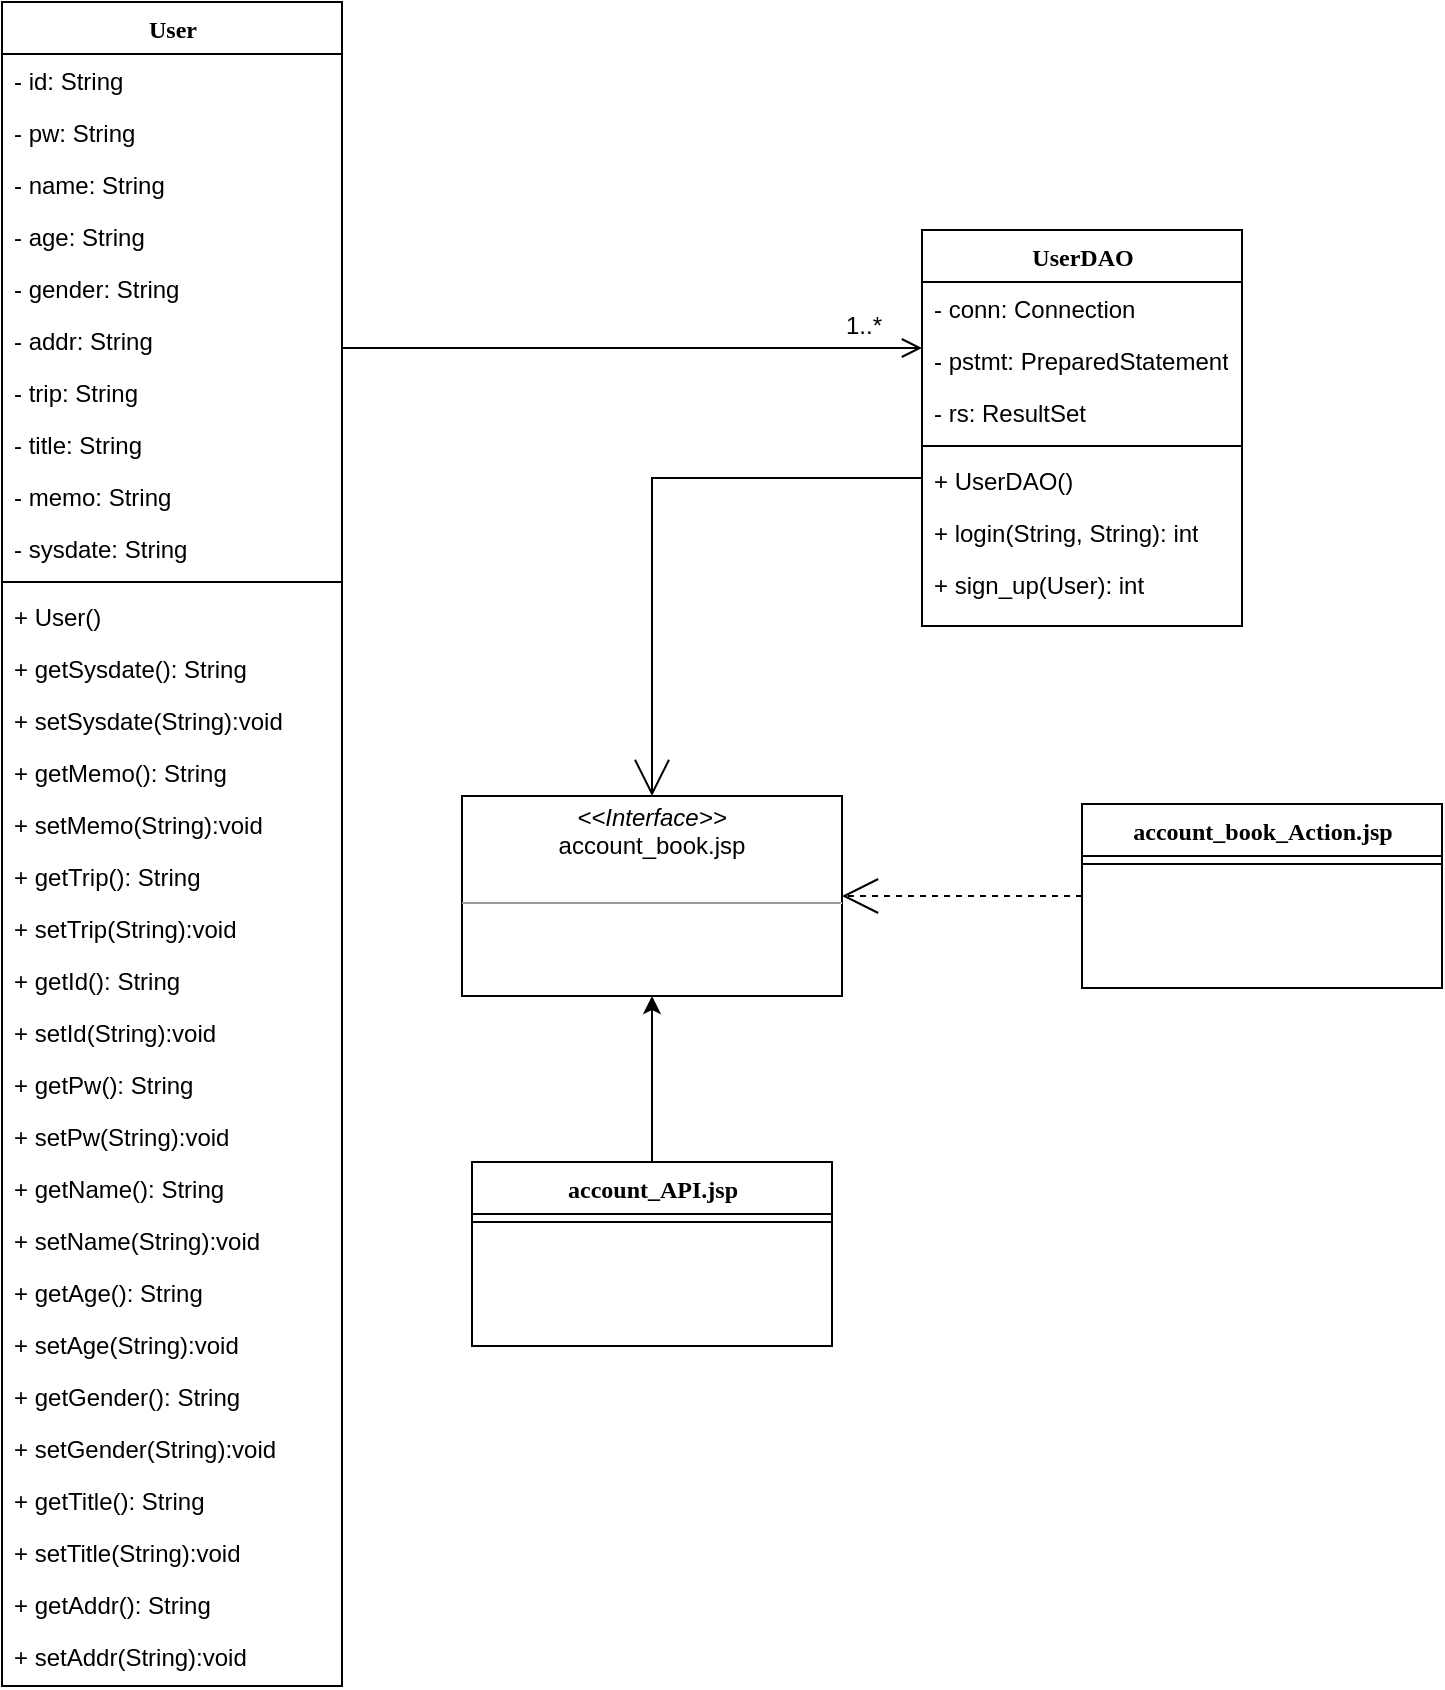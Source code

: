 <mxfile version="12.2.6" type="device" pages="1"><diagram name="Page-1" id="6133507b-19e7-1e82-6fc7-422aa6c4b21f"><mxGraphModel dx="1131" dy="1307" grid="1" gridSize="10" guides="1" tooltips="1" connect="1" arrows="1" fold="1" page="1" pageScale="1" pageWidth="1100" pageHeight="850" background="#ffffff" math="0" shadow="0"><root><mxCell id="0"/><mxCell id="1" parent="0"/><mxCell id="b94bc138ca980ef-12" style="edgeStyle=orthogonalEdgeStyle;rounded=0;html=1;dashed=1;labelBackgroundColor=none;startArrow=none;startFill=0;startSize=8;endArrow=open;endFill=0;endSize=16;fontFamily=Verdana;fontSize=12;" parent="1" source="78961159f06e98e8-69" target="b94bc138ca980ef-1" edge="1"><mxGeometry relative="1" as="geometry"/></mxCell><mxCell id="78961159f06e98e8-69" value="account_book_Action.jsp" style="swimlane;html=1;fontStyle=1;align=center;verticalAlign=top;childLayout=stackLayout;horizontal=1;startSize=26;horizontalStack=0;resizeParent=1;resizeLast=0;collapsible=1;marginBottom=0;swimlaneFillColor=#ffffff;rounded=0;shadow=0;comic=0;labelBackgroundColor=none;strokeWidth=1;fillColor=none;fontFamily=Verdana;fontSize=12" parent="1" vertex="1"><mxGeometry x="580" y="141" width="180" height="92" as="geometry"/></mxCell><mxCell id="78961159f06e98e8-77" value="" style="line;html=1;strokeWidth=1;fillColor=none;align=left;verticalAlign=middle;spacingTop=-1;spacingLeft=3;spacingRight=3;rotatable=0;labelPosition=right;points=[];portConstraint=eastwest;" parent="78961159f06e98e8-69" vertex="1"><mxGeometry y="26" width="180" height="8" as="geometry"/></mxCell><mxCell id="b94bc138ca980ef-1" value="&lt;p style=&quot;margin: 0px ; margin-top: 4px ; text-align: center&quot;&gt;&lt;i&gt;&amp;lt;&amp;lt;Interface&amp;gt;&amp;gt;&lt;/i&gt;&lt;br&gt;account_book.jsp&lt;/p&gt;&lt;p style=&quot;margin: 0px ; margin-left: 4px&quot;&gt;&lt;br&gt;&lt;/p&gt;&lt;hr size=&quot;1&quot;&gt;&lt;p style=&quot;margin: 0px ; margin-left: 4px&quot;&gt;&lt;br&gt;&lt;/p&gt;" style="verticalAlign=top;align=left;overflow=fill;fontSize=12;fontFamily=Helvetica;html=1;rounded=0;shadow=0;comic=0;labelBackgroundColor=none;strokeWidth=1" parent="1" vertex="1"><mxGeometry x="270" y="137" width="190" height="100" as="geometry"/></mxCell><mxCell id="-5scELWa-wO_Z14W5vIs-2" value="User" style="swimlane;html=1;fontStyle=1;align=center;verticalAlign=top;childLayout=stackLayout;horizontal=1;startSize=26;horizontalStack=0;resizeParent=1;resizeLast=0;collapsible=1;marginBottom=0;swimlaneFillColor=#ffffff;rounded=0;shadow=0;comic=0;labelBackgroundColor=none;strokeWidth=1;fillColor=none;fontFamily=Verdana;fontSize=12" vertex="1" parent="1"><mxGeometry x="40" y="-260" width="170" height="842" as="geometry"/></mxCell><mxCell id="-5scELWa-wO_Z14W5vIs-3" value="- id: String" style="text;html=1;strokeColor=none;fillColor=none;align=left;verticalAlign=top;spacingLeft=4;spacingRight=4;whiteSpace=wrap;overflow=hidden;rotatable=0;points=[[0,0.5],[1,0.5]];portConstraint=eastwest;" vertex="1" parent="-5scELWa-wO_Z14W5vIs-2"><mxGeometry y="26" width="170" height="26" as="geometry"/></mxCell><mxCell id="-5scELWa-wO_Z14W5vIs-4" value="- pw: String" style="text;html=1;strokeColor=none;fillColor=none;align=left;verticalAlign=top;spacingLeft=4;spacingRight=4;whiteSpace=wrap;overflow=hidden;rotatable=0;points=[[0,0.5],[1,0.5]];portConstraint=eastwest;" vertex="1" parent="-5scELWa-wO_Z14W5vIs-2"><mxGeometry y="52" width="170" height="26" as="geometry"/></mxCell><mxCell id="-5scELWa-wO_Z14W5vIs-5" value="- name: String" style="text;html=1;strokeColor=none;fillColor=none;align=left;verticalAlign=top;spacingLeft=4;spacingRight=4;whiteSpace=wrap;overflow=hidden;rotatable=0;points=[[0,0.5],[1,0.5]];portConstraint=eastwest;" vertex="1" parent="-5scELWa-wO_Z14W5vIs-2"><mxGeometry y="78" width="170" height="26" as="geometry"/></mxCell><mxCell id="-5scELWa-wO_Z14W5vIs-6" value="- age: String" style="text;html=1;strokeColor=none;fillColor=none;align=left;verticalAlign=top;spacingLeft=4;spacingRight=4;whiteSpace=wrap;overflow=hidden;rotatable=0;points=[[0,0.5],[1,0.5]];portConstraint=eastwest;" vertex="1" parent="-5scELWa-wO_Z14W5vIs-2"><mxGeometry y="104" width="170" height="26" as="geometry"/></mxCell><mxCell id="-5scELWa-wO_Z14W5vIs-7" value="- gender: String" style="text;html=1;strokeColor=none;fillColor=none;align=left;verticalAlign=top;spacingLeft=4;spacingRight=4;whiteSpace=wrap;overflow=hidden;rotatable=0;points=[[0,0.5],[1,0.5]];portConstraint=eastwest;" vertex="1" parent="-5scELWa-wO_Z14W5vIs-2"><mxGeometry y="130" width="170" height="26" as="geometry"/></mxCell><mxCell id="-5scELWa-wO_Z14W5vIs-8" value="- addr: String" style="text;html=1;strokeColor=none;fillColor=none;align=left;verticalAlign=top;spacingLeft=4;spacingRight=4;whiteSpace=wrap;overflow=hidden;rotatable=0;points=[[0,0.5],[1,0.5]];portConstraint=eastwest;" vertex="1" parent="-5scELWa-wO_Z14W5vIs-2"><mxGeometry y="156" width="170" height="26" as="geometry"/></mxCell><mxCell id="-5scELWa-wO_Z14W5vIs-9" value="- trip: String" style="text;html=1;strokeColor=none;fillColor=none;align=left;verticalAlign=top;spacingLeft=4;spacingRight=4;whiteSpace=wrap;overflow=hidden;rotatable=0;points=[[0,0.5],[1,0.5]];portConstraint=eastwest;" vertex="1" parent="-5scELWa-wO_Z14W5vIs-2"><mxGeometry y="182" width="170" height="26" as="geometry"/></mxCell><mxCell id="-5scELWa-wO_Z14W5vIs-10" value="- title: String" style="text;html=1;strokeColor=none;fillColor=none;align=left;verticalAlign=top;spacingLeft=4;spacingRight=4;whiteSpace=wrap;overflow=hidden;rotatable=0;points=[[0,0.5],[1,0.5]];portConstraint=eastwest;" vertex="1" parent="-5scELWa-wO_Z14W5vIs-2"><mxGeometry y="208" width="170" height="26" as="geometry"/></mxCell><mxCell id="-5scELWa-wO_Z14W5vIs-11" value="- memo: String" style="text;html=1;strokeColor=none;fillColor=none;align=left;verticalAlign=top;spacingLeft=4;spacingRight=4;whiteSpace=wrap;overflow=hidden;rotatable=0;points=[[0,0.5],[1,0.5]];portConstraint=eastwest;" vertex="1" parent="-5scELWa-wO_Z14W5vIs-2"><mxGeometry y="234" width="170" height="26" as="geometry"/></mxCell><mxCell id="-5scELWa-wO_Z14W5vIs-12" value="- sysdate: String" style="text;html=1;strokeColor=none;fillColor=none;align=left;verticalAlign=top;spacingLeft=4;spacingRight=4;whiteSpace=wrap;overflow=hidden;rotatable=0;points=[[0,0.5],[1,0.5]];portConstraint=eastwest;" vertex="1" parent="-5scELWa-wO_Z14W5vIs-2"><mxGeometry y="260" width="170" height="26" as="geometry"/></mxCell><mxCell id="-5scELWa-wO_Z14W5vIs-13" value="" style="line;html=1;strokeWidth=1;fillColor=none;align=left;verticalAlign=middle;spacingTop=-1;spacingLeft=3;spacingRight=3;rotatable=0;labelPosition=right;points=[];portConstraint=eastwest;" vertex="1" parent="-5scELWa-wO_Z14W5vIs-2"><mxGeometry y="286" width="170" height="8" as="geometry"/></mxCell><mxCell id="-5scELWa-wO_Z14W5vIs-14" value="+ User()" style="text;html=1;strokeColor=none;fillColor=none;align=left;verticalAlign=top;spacingLeft=4;spacingRight=4;whiteSpace=wrap;overflow=hidden;rotatable=0;points=[[0,0.5],[1,0.5]];portConstraint=eastwest;" vertex="1" parent="-5scELWa-wO_Z14W5vIs-2"><mxGeometry y="294" width="170" height="26" as="geometry"/></mxCell><mxCell id="-5scELWa-wO_Z14W5vIs-15" value="+ getSysdate(): String" style="text;html=1;strokeColor=none;fillColor=none;align=left;verticalAlign=top;spacingLeft=4;spacingRight=4;whiteSpace=wrap;overflow=hidden;rotatable=0;points=[[0,0.5],[1,0.5]];portConstraint=eastwest;" vertex="1" parent="-5scELWa-wO_Z14W5vIs-2"><mxGeometry y="320" width="170" height="26" as="geometry"/></mxCell><mxCell id="-5scELWa-wO_Z14W5vIs-16" value="+ setSysdate(String):void" style="text;html=1;strokeColor=none;fillColor=none;align=left;verticalAlign=top;spacingLeft=4;spacingRight=4;whiteSpace=wrap;overflow=hidden;rotatable=0;points=[[0,0.5],[1,0.5]];portConstraint=eastwest;" vertex="1" parent="-5scELWa-wO_Z14W5vIs-2"><mxGeometry y="346" width="170" height="26" as="geometry"/></mxCell><mxCell id="-5scELWa-wO_Z14W5vIs-17" value="+ getMemo(): String" style="text;html=1;strokeColor=none;fillColor=none;align=left;verticalAlign=top;spacingLeft=4;spacingRight=4;whiteSpace=wrap;overflow=hidden;rotatable=0;points=[[0,0.5],[1,0.5]];portConstraint=eastwest;" vertex="1" parent="-5scELWa-wO_Z14W5vIs-2"><mxGeometry y="372" width="170" height="26" as="geometry"/></mxCell><mxCell id="-5scELWa-wO_Z14W5vIs-18" value="+ setMemo(String):void" style="text;html=1;strokeColor=none;fillColor=none;align=left;verticalAlign=top;spacingLeft=4;spacingRight=4;whiteSpace=wrap;overflow=hidden;rotatable=0;points=[[0,0.5],[1,0.5]];portConstraint=eastwest;" vertex="1" parent="-5scELWa-wO_Z14W5vIs-2"><mxGeometry y="398" width="170" height="26" as="geometry"/></mxCell><mxCell id="-5scELWa-wO_Z14W5vIs-19" value="+ getTrip(): String" style="text;html=1;strokeColor=none;fillColor=none;align=left;verticalAlign=top;spacingLeft=4;spacingRight=4;whiteSpace=wrap;overflow=hidden;rotatable=0;points=[[0,0.5],[1,0.5]];portConstraint=eastwest;" vertex="1" parent="-5scELWa-wO_Z14W5vIs-2"><mxGeometry y="424" width="170" height="26" as="geometry"/></mxCell><mxCell id="-5scELWa-wO_Z14W5vIs-20" value="+ setTrip(String):void" style="text;html=1;strokeColor=none;fillColor=none;align=left;verticalAlign=top;spacingLeft=4;spacingRight=4;whiteSpace=wrap;overflow=hidden;rotatable=0;points=[[0,0.5],[1,0.5]];portConstraint=eastwest;" vertex="1" parent="-5scELWa-wO_Z14W5vIs-2"><mxGeometry y="450" width="170" height="26" as="geometry"/></mxCell><mxCell id="-5scELWa-wO_Z14W5vIs-21" value="+ getId(): String" style="text;html=1;strokeColor=none;fillColor=none;align=left;verticalAlign=top;spacingLeft=4;spacingRight=4;whiteSpace=wrap;overflow=hidden;rotatable=0;points=[[0,0.5],[1,0.5]];portConstraint=eastwest;" vertex="1" parent="-5scELWa-wO_Z14W5vIs-2"><mxGeometry y="476" width="170" height="26" as="geometry"/></mxCell><mxCell id="-5scELWa-wO_Z14W5vIs-22" value="+ setId(String):void" style="text;html=1;strokeColor=none;fillColor=none;align=left;verticalAlign=top;spacingLeft=4;spacingRight=4;whiteSpace=wrap;overflow=hidden;rotatable=0;points=[[0,0.5],[1,0.5]];portConstraint=eastwest;" vertex="1" parent="-5scELWa-wO_Z14W5vIs-2"><mxGeometry y="502" width="170" height="26" as="geometry"/></mxCell><mxCell id="-5scELWa-wO_Z14W5vIs-23" value="+ getPw(): String" style="text;html=1;strokeColor=none;fillColor=none;align=left;verticalAlign=top;spacingLeft=4;spacingRight=4;whiteSpace=wrap;overflow=hidden;rotatable=0;points=[[0,0.5],[1,0.5]];portConstraint=eastwest;" vertex="1" parent="-5scELWa-wO_Z14W5vIs-2"><mxGeometry y="528" width="170" height="26" as="geometry"/></mxCell><mxCell id="-5scELWa-wO_Z14W5vIs-24" value="+ setPw(String):void" style="text;html=1;strokeColor=none;fillColor=none;align=left;verticalAlign=top;spacingLeft=4;spacingRight=4;whiteSpace=wrap;overflow=hidden;rotatable=0;points=[[0,0.5],[1,0.5]];portConstraint=eastwest;" vertex="1" parent="-5scELWa-wO_Z14W5vIs-2"><mxGeometry y="554" width="170" height="26" as="geometry"/></mxCell><mxCell id="-5scELWa-wO_Z14W5vIs-25" value="+ getName(): String" style="text;html=1;strokeColor=none;fillColor=none;align=left;verticalAlign=top;spacingLeft=4;spacingRight=4;whiteSpace=wrap;overflow=hidden;rotatable=0;points=[[0,0.5],[1,0.5]];portConstraint=eastwest;" vertex="1" parent="-5scELWa-wO_Z14W5vIs-2"><mxGeometry y="580" width="170" height="26" as="geometry"/></mxCell><mxCell id="-5scELWa-wO_Z14W5vIs-26" value="+ setName(String):void" style="text;html=1;strokeColor=none;fillColor=none;align=left;verticalAlign=top;spacingLeft=4;spacingRight=4;whiteSpace=wrap;overflow=hidden;rotatable=0;points=[[0,0.5],[1,0.5]];portConstraint=eastwest;" vertex="1" parent="-5scELWa-wO_Z14W5vIs-2"><mxGeometry y="606" width="170" height="26" as="geometry"/></mxCell><mxCell id="-5scELWa-wO_Z14W5vIs-27" value="+ getAge(): String" style="text;html=1;strokeColor=none;fillColor=none;align=left;verticalAlign=top;spacingLeft=4;spacingRight=4;whiteSpace=wrap;overflow=hidden;rotatable=0;points=[[0,0.5],[1,0.5]];portConstraint=eastwest;" vertex="1" parent="-5scELWa-wO_Z14W5vIs-2"><mxGeometry y="632" width="170" height="26" as="geometry"/></mxCell><mxCell id="-5scELWa-wO_Z14W5vIs-28" value="+ setAge(String):void" style="text;html=1;strokeColor=none;fillColor=none;align=left;verticalAlign=top;spacingLeft=4;spacingRight=4;whiteSpace=wrap;overflow=hidden;rotatable=0;points=[[0,0.5],[1,0.5]];portConstraint=eastwest;" vertex="1" parent="-5scELWa-wO_Z14W5vIs-2"><mxGeometry y="658" width="170" height="26" as="geometry"/></mxCell><mxCell id="-5scELWa-wO_Z14W5vIs-29" value="+ getGender(): String" style="text;html=1;strokeColor=none;fillColor=none;align=left;verticalAlign=top;spacingLeft=4;spacingRight=4;whiteSpace=wrap;overflow=hidden;rotatable=0;points=[[0,0.5],[1,0.5]];portConstraint=eastwest;" vertex="1" parent="-5scELWa-wO_Z14W5vIs-2"><mxGeometry y="684" width="170" height="26" as="geometry"/></mxCell><mxCell id="-5scELWa-wO_Z14W5vIs-30" value="+ setGender(String):void" style="text;html=1;strokeColor=none;fillColor=none;align=left;verticalAlign=top;spacingLeft=4;spacingRight=4;whiteSpace=wrap;overflow=hidden;rotatable=0;points=[[0,0.5],[1,0.5]];portConstraint=eastwest;" vertex="1" parent="-5scELWa-wO_Z14W5vIs-2"><mxGeometry y="710" width="170" height="26" as="geometry"/></mxCell><mxCell id="-5scELWa-wO_Z14W5vIs-31" value="+ getTitle(): String" style="text;html=1;strokeColor=none;fillColor=none;align=left;verticalAlign=top;spacingLeft=4;spacingRight=4;whiteSpace=wrap;overflow=hidden;rotatable=0;points=[[0,0.5],[1,0.5]];portConstraint=eastwest;" vertex="1" parent="-5scELWa-wO_Z14W5vIs-2"><mxGeometry y="736" width="170" height="26" as="geometry"/></mxCell><mxCell id="-5scELWa-wO_Z14W5vIs-32" value="+ setTitle(String):void" style="text;html=1;strokeColor=none;fillColor=none;align=left;verticalAlign=top;spacingLeft=4;spacingRight=4;whiteSpace=wrap;overflow=hidden;rotatable=0;points=[[0,0.5],[1,0.5]];portConstraint=eastwest;" vertex="1" parent="-5scELWa-wO_Z14W5vIs-2"><mxGeometry y="762" width="170" height="26" as="geometry"/></mxCell><mxCell id="-5scELWa-wO_Z14W5vIs-33" value="+ getAddr(): String" style="text;html=1;strokeColor=none;fillColor=none;align=left;verticalAlign=top;spacingLeft=4;spacingRight=4;whiteSpace=wrap;overflow=hidden;rotatable=0;points=[[0,0.5],[1,0.5]];portConstraint=eastwest;" vertex="1" parent="-5scELWa-wO_Z14W5vIs-2"><mxGeometry y="788" width="170" height="26" as="geometry"/></mxCell><mxCell id="-5scELWa-wO_Z14W5vIs-34" value="+ setAddr(String):void" style="text;html=1;strokeColor=none;fillColor=none;align=left;verticalAlign=top;spacingLeft=4;spacingRight=4;whiteSpace=wrap;overflow=hidden;rotatable=0;points=[[0,0.5],[1,0.5]];portConstraint=eastwest;" vertex="1" parent="-5scELWa-wO_Z14W5vIs-2"><mxGeometry y="814" width="170" height="26" as="geometry"/></mxCell><mxCell id="-5scELWa-wO_Z14W5vIs-35" style="edgeStyle=orthogonalEdgeStyle;rounded=0;html=1;labelBackgroundColor=none;startArrow=none;startFill=0;startSize=8;endArrow=open;endFill=0;endSize=16;fontFamily=Verdana;fontSize=12;entryX=0.5;entryY=0;entryDx=0;entryDy=0;" edge="1" parent="1" source="-5scELWa-wO_Z14W5vIs-38" target="b94bc138ca980ef-1"><mxGeometry relative="1" as="geometry"><Array as="points"><mxPoint x="365" y="-22"/></Array><mxPoint x="365" y="120" as="targetPoint"/></mxGeometry></mxCell><mxCell id="-5scELWa-wO_Z14W5vIs-36" style="edgeStyle=orthogonalEdgeStyle;rounded=0;html=1;labelBackgroundColor=none;startArrow=open;startFill=0;startSize=8;endArrow=none;endFill=0;endSize=16;fontFamily=Verdana;fontSize=12;" edge="1" parent="1" source="-5scELWa-wO_Z14W5vIs-38" target="-5scELWa-wO_Z14W5vIs-2"><mxGeometry relative="1" as="geometry"><Array as="points"><mxPoint x="400" y="-87"/><mxPoint x="400" y="-87"/></Array></mxGeometry></mxCell><mxCell id="-5scELWa-wO_Z14W5vIs-37" value="0..1" style="text;html=1;resizable=0;points=[];align=center;verticalAlign=middle;labelBackgroundColor=#ffffff;fontSize=12;fontFamily=Verdana" vertex="1" connectable="0" parent="-5scELWa-wO_Z14W5vIs-36"><mxGeometry x="-0.575" y="-86" relative="1" as="geometry"><mxPoint x="80" y="71" as="offset"/></mxGeometry></mxCell><mxCell id="-5scELWa-wO_Z14W5vIs-38" value="UserDAO" style="swimlane;html=1;fontStyle=1;align=center;verticalAlign=top;childLayout=stackLayout;horizontal=1;startSize=26;horizontalStack=0;resizeParent=1;resizeLast=0;collapsible=1;marginBottom=0;swimlaneFillColor=#ffffff;rounded=0;shadow=0;comic=0;labelBackgroundColor=none;strokeWidth=1;fillColor=none;fontFamily=Verdana;fontSize=12" vertex="1" parent="1"><mxGeometry x="500" y="-146" width="160" height="198" as="geometry"/></mxCell><mxCell id="-5scELWa-wO_Z14W5vIs-39" value="- conn: Connection" style="text;html=1;strokeColor=none;fillColor=none;align=left;verticalAlign=top;spacingLeft=4;spacingRight=4;whiteSpace=wrap;overflow=hidden;rotatable=0;points=[[0,0.5],[1,0.5]];portConstraint=eastwest;" vertex="1" parent="-5scELWa-wO_Z14W5vIs-38"><mxGeometry y="26" width="160" height="26" as="geometry"/></mxCell><mxCell id="-5scELWa-wO_Z14W5vIs-40" value="- pstmt: PreparedStatement" style="text;html=1;strokeColor=none;fillColor=none;align=left;verticalAlign=top;spacingLeft=4;spacingRight=4;whiteSpace=wrap;overflow=hidden;rotatable=0;points=[[0,0.5],[1,0.5]];portConstraint=eastwest;" vertex="1" parent="-5scELWa-wO_Z14W5vIs-38"><mxGeometry y="52" width="160" height="26" as="geometry"/></mxCell><mxCell id="-5scELWa-wO_Z14W5vIs-41" value="- rs: ResultSet" style="text;html=1;strokeColor=none;fillColor=none;align=left;verticalAlign=top;spacingLeft=4;spacingRight=4;whiteSpace=wrap;overflow=hidden;rotatable=0;points=[[0,0.5],[1,0.5]];portConstraint=eastwest;" vertex="1" parent="-5scELWa-wO_Z14W5vIs-38"><mxGeometry y="78" width="160" height="26" as="geometry"/></mxCell><mxCell id="-5scELWa-wO_Z14W5vIs-42" value="" style="line;html=1;strokeWidth=1;fillColor=none;align=left;verticalAlign=middle;spacingTop=-1;spacingLeft=3;spacingRight=3;rotatable=0;labelPosition=right;points=[];portConstraint=eastwest;" vertex="1" parent="-5scELWa-wO_Z14W5vIs-38"><mxGeometry y="104" width="160" height="8" as="geometry"/></mxCell><mxCell id="-5scELWa-wO_Z14W5vIs-43" value="+ UserDAO()" style="text;html=1;strokeColor=none;fillColor=none;align=left;verticalAlign=top;spacingLeft=4;spacingRight=4;whiteSpace=wrap;overflow=hidden;rotatable=0;points=[[0,0.5],[1,0.5]];portConstraint=eastwest;" vertex="1" parent="-5scELWa-wO_Z14W5vIs-38"><mxGeometry y="112" width="160" height="26" as="geometry"/></mxCell><mxCell id="-5scELWa-wO_Z14W5vIs-44" value="+ login(String, String): int" style="text;html=1;strokeColor=none;fillColor=none;align=left;verticalAlign=top;spacingLeft=4;spacingRight=4;whiteSpace=wrap;overflow=hidden;rotatable=0;points=[[0,0.5],[1,0.5]];portConstraint=eastwest;" vertex="1" parent="-5scELWa-wO_Z14W5vIs-38"><mxGeometry y="138" width="160" height="26" as="geometry"/></mxCell><mxCell id="-5scELWa-wO_Z14W5vIs-45" value="+ sign_up(User): int" style="text;html=1;strokeColor=none;fillColor=none;align=left;verticalAlign=top;spacingLeft=4;spacingRight=4;whiteSpace=wrap;overflow=hidden;rotatable=0;points=[[0,0.5],[1,0.5]];portConstraint=eastwest;" vertex="1" parent="-5scELWa-wO_Z14W5vIs-38"><mxGeometry y="164" width="160" height="26" as="geometry"/></mxCell><mxCell id="-5scELWa-wO_Z14W5vIs-46" value="1..*" style="text;html=1;resizable=0;points=[];autosize=1;align=left;verticalAlign=top;spacingTop=-4;" vertex="1" parent="1"><mxGeometry x="460" y="-108" width="30" height="20" as="geometry"/></mxCell><mxCell id="-5scELWa-wO_Z14W5vIs-49" style="edgeStyle=orthogonalEdgeStyle;rounded=0;orthogonalLoop=1;jettySize=auto;html=1;entryX=0.5;entryY=1;entryDx=0;entryDy=0;" edge="1" parent="1" source="-5scELWa-wO_Z14W5vIs-47" target="b94bc138ca980ef-1"><mxGeometry relative="1" as="geometry"/></mxCell><mxCell id="-5scELWa-wO_Z14W5vIs-47" value="account_API.jsp" style="swimlane;html=1;fontStyle=1;align=center;verticalAlign=top;childLayout=stackLayout;horizontal=1;startSize=26;horizontalStack=0;resizeParent=1;resizeLast=0;collapsible=1;marginBottom=0;swimlaneFillColor=#ffffff;rounded=0;shadow=0;comic=0;labelBackgroundColor=none;strokeWidth=1;fillColor=none;fontFamily=Verdana;fontSize=12" vertex="1" parent="1"><mxGeometry x="275" y="320" width="180" height="92" as="geometry"/></mxCell><mxCell id="-5scELWa-wO_Z14W5vIs-48" value="" style="line;html=1;strokeWidth=1;fillColor=none;align=left;verticalAlign=middle;spacingTop=-1;spacingLeft=3;spacingRight=3;rotatable=0;labelPosition=right;points=[];portConstraint=eastwest;" vertex="1" parent="-5scELWa-wO_Z14W5vIs-47"><mxGeometry y="26" width="180" height="8" as="geometry"/></mxCell></root></mxGraphModel></diagram></mxfile>